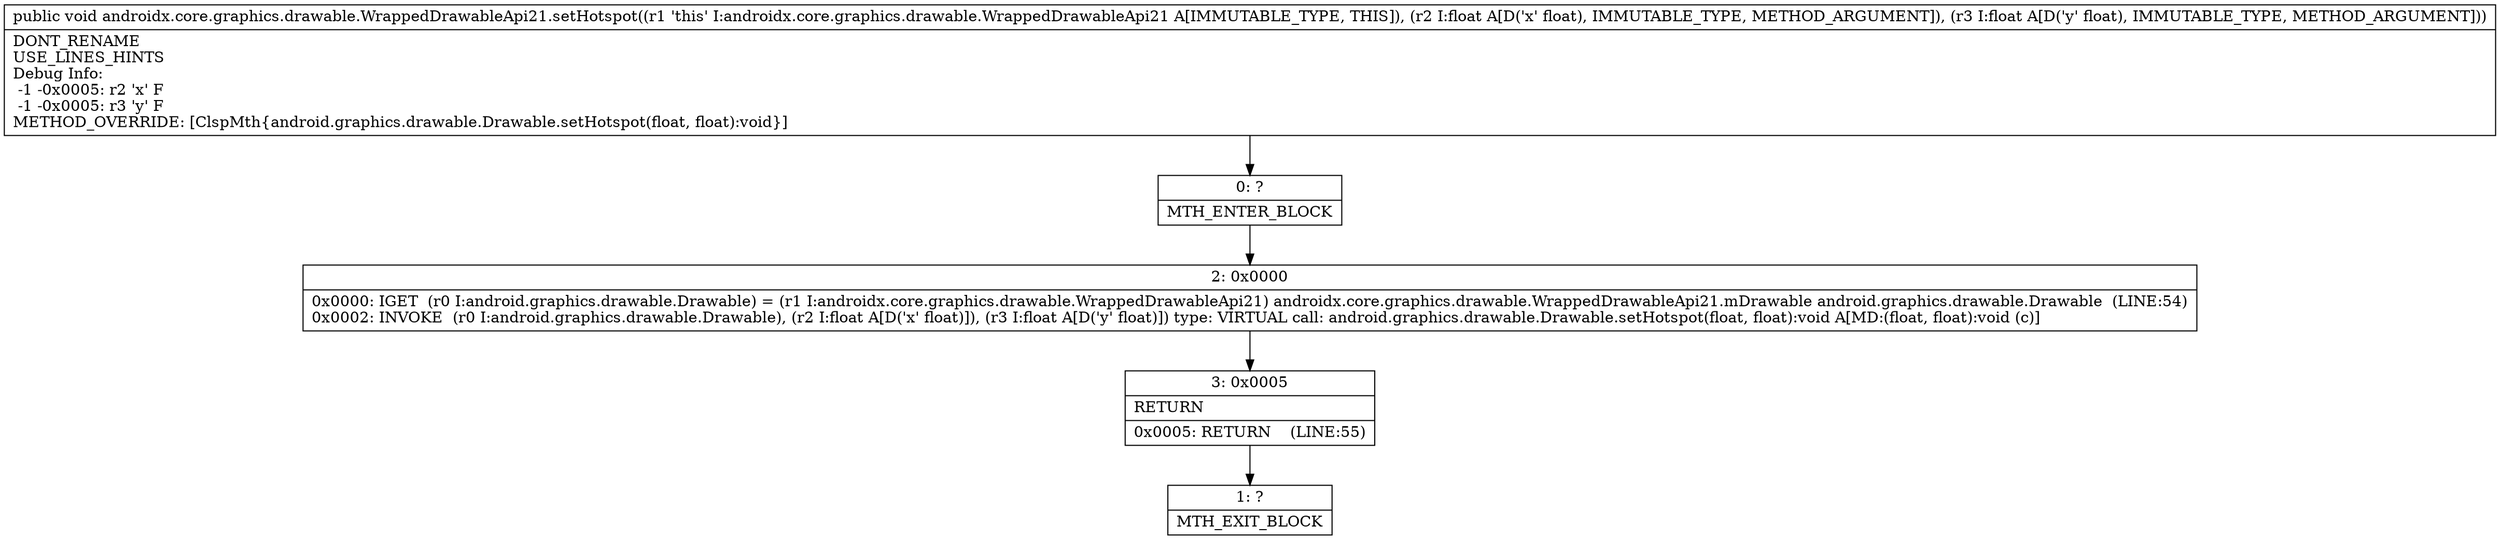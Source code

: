 digraph "CFG forandroidx.core.graphics.drawable.WrappedDrawableApi21.setHotspot(FF)V" {
Node_0 [shape=record,label="{0\:\ ?|MTH_ENTER_BLOCK\l}"];
Node_2 [shape=record,label="{2\:\ 0x0000|0x0000: IGET  (r0 I:android.graphics.drawable.Drawable) = (r1 I:androidx.core.graphics.drawable.WrappedDrawableApi21) androidx.core.graphics.drawable.WrappedDrawableApi21.mDrawable android.graphics.drawable.Drawable  (LINE:54)\l0x0002: INVOKE  (r0 I:android.graphics.drawable.Drawable), (r2 I:float A[D('x' float)]), (r3 I:float A[D('y' float)]) type: VIRTUAL call: android.graphics.drawable.Drawable.setHotspot(float, float):void A[MD:(float, float):void (c)]\l}"];
Node_3 [shape=record,label="{3\:\ 0x0005|RETURN\l|0x0005: RETURN    (LINE:55)\l}"];
Node_1 [shape=record,label="{1\:\ ?|MTH_EXIT_BLOCK\l}"];
MethodNode[shape=record,label="{public void androidx.core.graphics.drawable.WrappedDrawableApi21.setHotspot((r1 'this' I:androidx.core.graphics.drawable.WrappedDrawableApi21 A[IMMUTABLE_TYPE, THIS]), (r2 I:float A[D('x' float), IMMUTABLE_TYPE, METHOD_ARGUMENT]), (r3 I:float A[D('y' float), IMMUTABLE_TYPE, METHOD_ARGUMENT]))  | DONT_RENAME\lUSE_LINES_HINTS\lDebug Info:\l  \-1 \-0x0005: r2 'x' F\l  \-1 \-0x0005: r3 'y' F\lMETHOD_OVERRIDE: [ClspMth\{android.graphics.drawable.Drawable.setHotspot(float, float):void\}]\l}"];
MethodNode -> Node_0;Node_0 -> Node_2;
Node_2 -> Node_3;
Node_3 -> Node_1;
}


